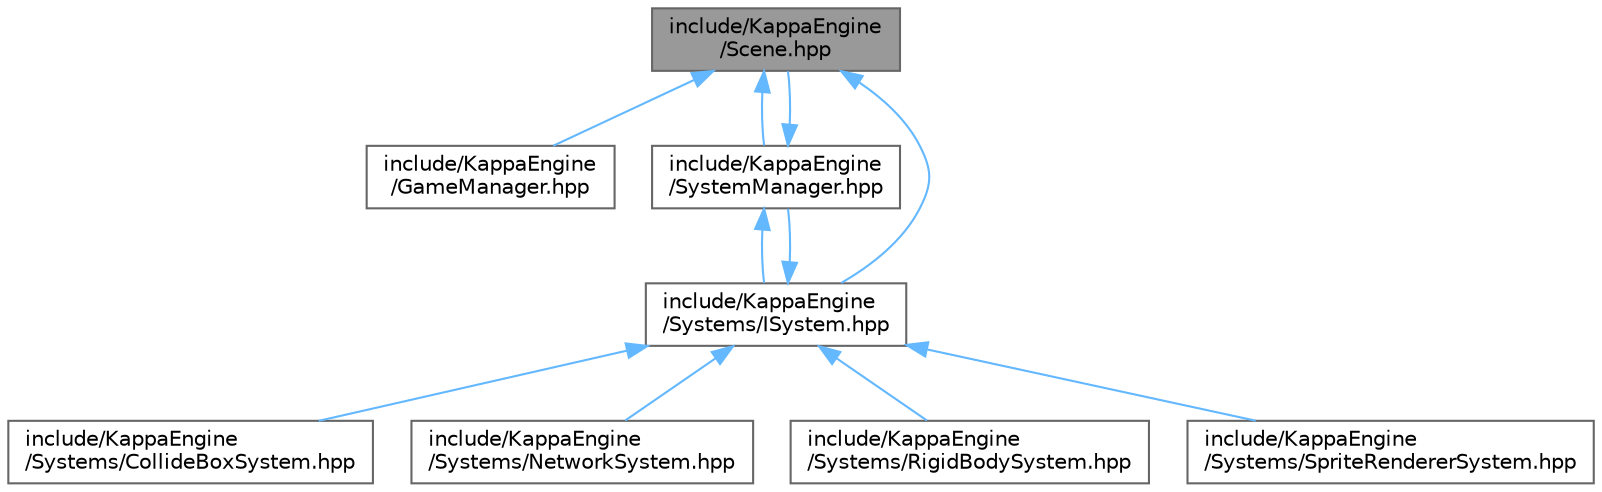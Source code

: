 digraph "include/KappaEngine/Scene.hpp"
{
 // LATEX_PDF_SIZE
  bgcolor="transparent";
  edge [fontname=Helvetica,fontsize=10,labelfontname=Helvetica,labelfontsize=10];
  node [fontname=Helvetica,fontsize=10,shape=box,height=0.2,width=0.4];
  Node1 [label="include/KappaEngine\l/Scene.hpp",height=0.2,width=0.4,color="gray40", fillcolor="grey60", style="filled", fontcolor="black",tooltip=" "];
  Node1 -> Node2 [dir="back",color="steelblue1",style="solid"];
  Node2 [label="include/KappaEngine\l/GameManager.hpp",height=0.2,width=0.4,color="grey40", fillcolor="white", style="filled",URL="$db/d75/_game_manager_8hpp.html",tooltip=" "];
  Node1 -> Node3 [dir="back",color="steelblue1",style="solid"];
  Node3 [label="include/KappaEngine\l/SystemManager.hpp",height=0.2,width=0.4,color="grey40", fillcolor="white", style="filled",URL="$d0/d80/_system_manager_8hpp.html",tooltip=" "];
  Node3 -> Node1 [dir="back",color="steelblue1",style="solid"];
  Node3 -> Node4 [dir="back",color="steelblue1",style="solid"];
  Node4 [label="include/KappaEngine\l/Systems/ISystem.hpp",height=0.2,width=0.4,color="grey40", fillcolor="white", style="filled",URL="$db/df7/_i_system_8hpp.html",tooltip=" "];
  Node4 -> Node3 [dir="back",color="steelblue1",style="solid"];
  Node4 -> Node5 [dir="back",color="steelblue1",style="solid"];
  Node5 [label="include/KappaEngine\l/Systems/CollideBoxSystem.hpp",height=0.2,width=0.4,color="grey40", fillcolor="white", style="filled",URL="$d5/d11/_collide_box_system_8hpp.html",tooltip=" "];
  Node4 -> Node6 [dir="back",color="steelblue1",style="solid"];
  Node6 [label="include/KappaEngine\l/Systems/NetworkSystem.hpp",height=0.2,width=0.4,color="grey40", fillcolor="white", style="filled",URL="$dc/ddf/_network_system_8hpp.html",tooltip=" "];
  Node4 -> Node7 [dir="back",color="steelblue1",style="solid"];
  Node7 [label="include/KappaEngine\l/Systems/RigidBodySystem.hpp",height=0.2,width=0.4,color="grey40", fillcolor="white", style="filled",URL="$da/d6d/_rigid_body_system_8hpp.html",tooltip=" "];
  Node4 -> Node8 [dir="back",color="steelblue1",style="solid"];
  Node8 [label="include/KappaEngine\l/Systems/SpriteRendererSystem.hpp",height=0.2,width=0.4,color="grey40", fillcolor="white", style="filled",URL="$d6/d86/_sprite_renderer_system_8hpp.html",tooltip=" "];
  Node1 -> Node4 [dir="back",color="steelblue1",style="solid"];
}

